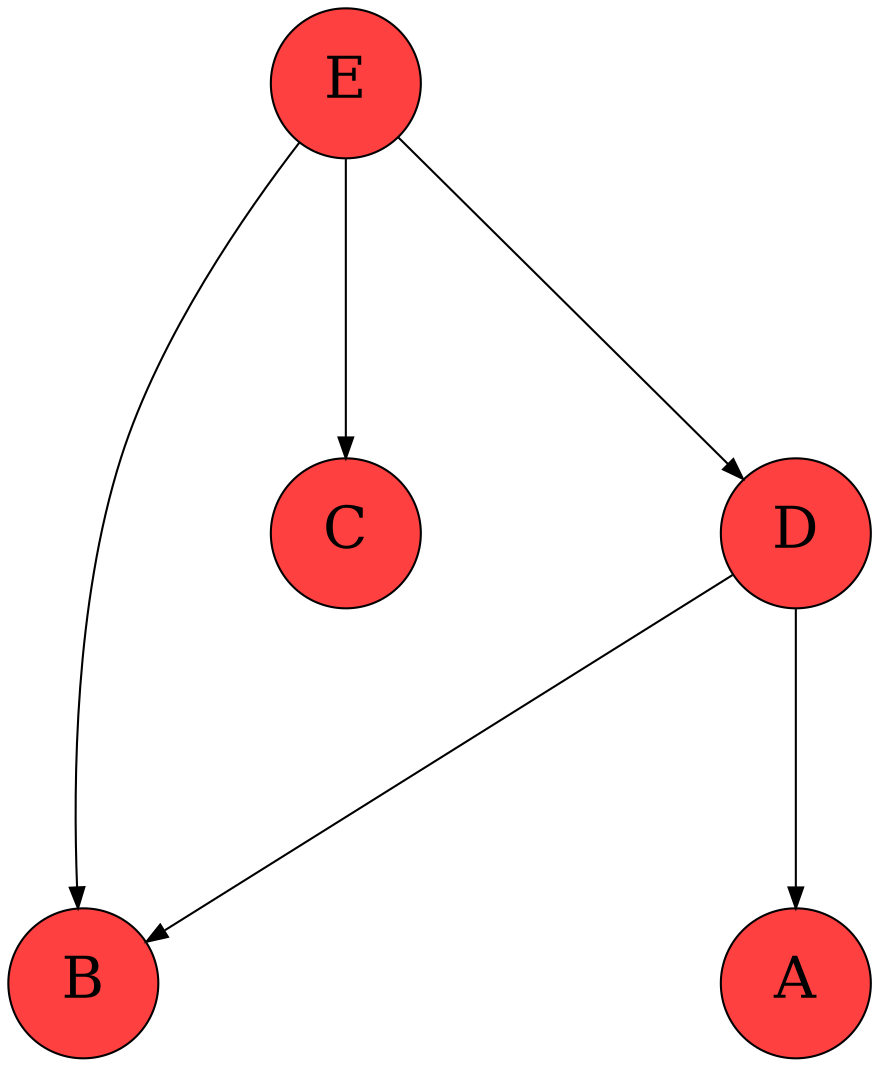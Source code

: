 digraph G {
node [margin=0 fontcolor=black fontsize=28 width=1 shape=circle style=filled fillcolor=brown1]

nodesep = 2;
ranksep = 2;
A
B
C
D-> {A B }

E-> {B C D }

}